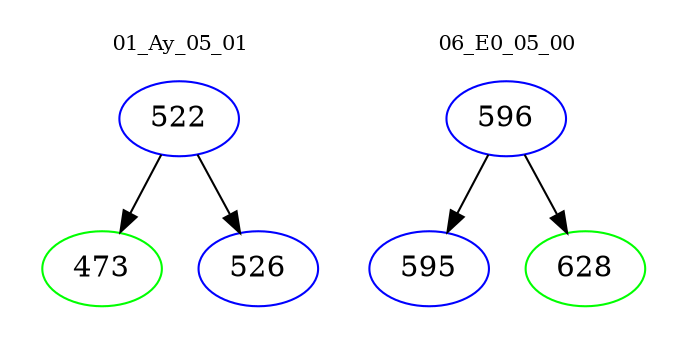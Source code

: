 digraph{
subgraph cluster_0 {
color = white
label = "01_Ay_05_01";
fontsize=10;
T0_522 [label="522", color="blue"]
T0_522 -> T0_473 [color="black"]
T0_473 [label="473", color="green"]
T0_522 -> T0_526 [color="black"]
T0_526 [label="526", color="blue"]
}
subgraph cluster_1 {
color = white
label = "06_E0_05_00";
fontsize=10;
T1_596 [label="596", color="blue"]
T1_596 -> T1_595 [color="black"]
T1_595 [label="595", color="blue"]
T1_596 -> T1_628 [color="black"]
T1_628 [label="628", color="green"]
}
}
